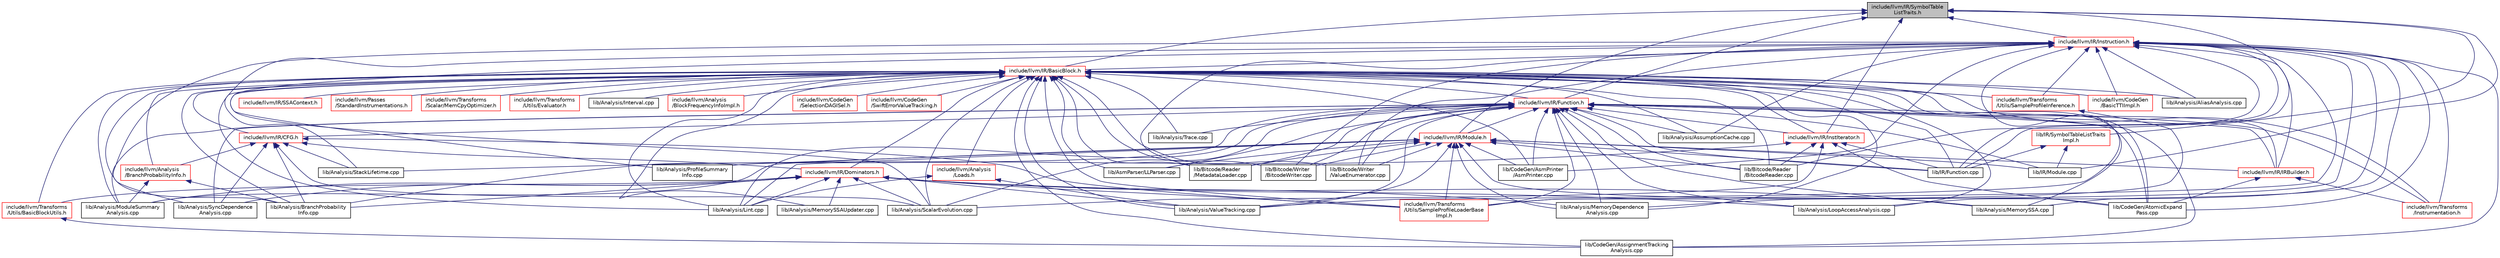 digraph "include/llvm/IR/SymbolTableListTraits.h"
{
 // LATEX_PDF_SIZE
  bgcolor="transparent";
  edge [fontname="Helvetica",fontsize="10",labelfontname="Helvetica",labelfontsize="10"];
  node [fontname="Helvetica",fontsize="10",shape=record];
  Node1 [label="include/llvm/IR/SymbolTable\lListTraits.h",height=0.2,width=0.4,color="black", fillcolor="grey75", style="filled", fontcolor="black",tooltip=" "];
  Node1 -> Node2 [dir="back",color="midnightblue",fontsize="10",style="solid",fontname="Helvetica"];
  Node2 [label="include/llvm/IR/BasicBlock.h",height=0.2,width=0.4,color="red",URL="$BasicBlock_8h.html",tooltip=" "];
  Node2 -> Node3 [dir="back",color="midnightblue",fontsize="10",style="solid",fontname="Helvetica"];
  Node3 [label="include/llvm/Analysis\l/BlockFrequencyInfoImpl.h",height=0.2,width=0.4,color="red",URL="$BlockFrequencyInfoImpl_8h.html",tooltip=" "];
  Node2 -> Node12 [dir="back",color="midnightblue",fontsize="10",style="solid",fontname="Helvetica"];
  Node12 [label="include/llvm/Analysis\l/BranchProbabilityInfo.h",height=0.2,width=0.4,color="red",URL="$BranchProbabilityInfo_8h.html",tooltip=" "];
  Node12 -> Node45 [dir="back",color="midnightblue",fontsize="10",style="solid",fontname="Helvetica"];
  Node45 [label="lib/Analysis/BranchProbability\lInfo.cpp",height=0.2,width=0.4,color="black",URL="$BranchProbabilityInfo_8cpp.html",tooltip=" "];
  Node12 -> Node46 [dir="back",color="midnightblue",fontsize="10",style="solid",fontname="Helvetica"];
  Node46 [label="lib/Analysis/ModuleSummary\lAnalysis.cpp",height=0.2,width=0.4,color="black",URL="$ModuleSummaryAnalysis_8cpp.html",tooltip=" "];
  Node2 -> Node71 [dir="back",color="midnightblue",fontsize="10",style="solid",fontname="Helvetica"];
  Node71 [label="include/llvm/Analysis\l/Loads.h",height=0.2,width=0.4,color="red",URL="$Loads_8h.html",tooltip=" "];
  Node71 -> Node72 [dir="back",color="midnightblue",fontsize="10",style="solid",fontname="Helvetica"];
  Node72 [label="lib/Analysis/Lint.cpp",height=0.2,width=0.4,color="black",URL="$Lint_8cpp.html",tooltip=" "];
  Node71 -> Node75 [dir="back",color="midnightblue",fontsize="10",style="solid",fontname="Helvetica"];
  Node75 [label="lib/Analysis/ValueTracking.cpp",height=0.2,width=0.4,color="black",URL="$ValueTracking_8cpp.html",tooltip=" "];
  Node2 -> Node91 [dir="back",color="midnightblue",fontsize="10",style="solid",fontname="Helvetica"];
  Node91 [label="include/llvm/CodeGen\l/BasicTTIImpl.h",height=0.2,width=0.4,color="red",URL="$BasicTTIImpl_8h.html",tooltip=" "];
  Node2 -> Node149 [dir="back",color="midnightblue",fontsize="10",style="solid",fontname="Helvetica"];
  Node149 [label="include/llvm/CodeGen\l/SelectionDAGISel.h",height=0.2,width=0.4,color="red",URL="$SelectionDAGISel_8h.html",tooltip=" "];
  Node2 -> Node198 [dir="back",color="midnightblue",fontsize="10",style="solid",fontname="Helvetica"];
  Node198 [label="include/llvm/CodeGen\l/SwiftErrorValueTracking.h",height=0.2,width=0.4,color="red",URL="$SwiftErrorValueTracking_8h.html",tooltip=" "];
  Node2 -> Node201 [dir="back",color="midnightblue",fontsize="10",style="solid",fontname="Helvetica"];
  Node201 [label="include/llvm/IR/CFG.h",height=0.2,width=0.4,color="red",URL="$IR_2CFG_8h.html",tooltip=" "];
  Node201 -> Node12 [dir="back",color="midnightblue",fontsize="10",style="solid",fontname="Helvetica"];
  Node201 -> Node428 [dir="back",color="midnightblue",fontsize="10",style="solid",fontname="Helvetica"];
  Node428 [label="include/llvm/IR/Dominators.h",height=0.2,width=0.4,color="red",URL="$Dominators_8h.html",tooltip=" "];
  Node428 -> Node482 [dir="back",color="midnightblue",fontsize="10",style="solid",fontname="Helvetica"];
  Node482 [label="include/llvm/Transforms\l/Utils/BasicBlockUtils.h",height=0.2,width=0.4,color="red",URL="$BasicBlockUtils_8h.html",tooltip=" "];
  Node482 -> Node483 [dir="back",color="midnightblue",fontsize="10",style="solid",fontname="Helvetica"];
  Node483 [label="lib/CodeGen/AssignmentTracking\lAnalysis.cpp",height=0.2,width=0.4,color="black",URL="$AssignmentTrackingAnalysis_8cpp.html",tooltip=" "];
  Node428 -> Node355 [dir="back",color="midnightblue",fontsize="10",style="solid",fontname="Helvetica"];
  Node355 [label="include/llvm/Transforms\l/Utils/SampleProfileLoaderBase\lImpl.h",height=0.2,width=0.4,color="red",URL="$SampleProfileLoaderBaseImpl_8h.html",tooltip=" "];
  Node428 -> Node45 [dir="back",color="midnightblue",fontsize="10",style="solid",fontname="Helvetica"];
  Node428 -> Node72 [dir="back",color="midnightblue",fontsize="10",style="solid",fontname="Helvetica"];
  Node428 -> Node222 [dir="back",color="midnightblue",fontsize="10",style="solid",fontname="Helvetica"];
  Node222 [label="lib/Analysis/LoopAccessAnalysis.cpp",height=0.2,width=0.4,color="black",URL="$LoopAccessAnalysis_8cpp.html",tooltip=" "];
  Node428 -> Node570 [dir="back",color="midnightblue",fontsize="10",style="solid",fontname="Helvetica"];
  Node570 [label="lib/Analysis/MemoryDependence\lAnalysis.cpp",height=0.2,width=0.4,color="black",URL="$MemoryDependenceAnalysis_8cpp.html",tooltip=" "];
  Node428 -> Node25 [dir="back",color="midnightblue",fontsize="10",style="solid",fontname="Helvetica"];
  Node25 [label="lib/Analysis/MemorySSA.cpp",height=0.2,width=0.4,color="black",URL="$MemorySSA_8cpp.html",tooltip=" "];
  Node428 -> Node223 [dir="back",color="midnightblue",fontsize="10",style="solid",fontname="Helvetica"];
  Node223 [label="lib/Analysis/MemorySSAUpdater.cpp",height=0.2,width=0.4,color="black",URL="$MemorySSAUpdater_8cpp.html",tooltip=" "];
  Node428 -> Node46 [dir="back",color="midnightblue",fontsize="10",style="solid",fontname="Helvetica"];
  Node428 -> Node371 [dir="back",color="midnightblue",fontsize="10",style="solid",fontname="Helvetica"];
  Node371 [label="lib/Analysis/ScalarEvolution.cpp",height=0.2,width=0.4,color="black",URL="$ScalarEvolution_8cpp.html",tooltip=" "];
  Node428 -> Node373 [dir="back",color="midnightblue",fontsize="10",style="solid",fontname="Helvetica"];
  Node373 [label="lib/Analysis/SyncDependence\lAnalysis.cpp",height=0.2,width=0.4,color="black",URL="$SyncDependenceAnalysis_8cpp.html",tooltip=" "];
  Node428 -> Node75 [dir="back",color="midnightblue",fontsize="10",style="solid",fontname="Helvetica"];
  Node201 -> Node355 [dir="back",color="midnightblue",fontsize="10",style="solid",fontname="Helvetica"];
  Node201 -> Node45 [dir="back",color="midnightblue",fontsize="10",style="solid",fontname="Helvetica"];
  Node201 -> Node371 [dir="back",color="midnightblue",fontsize="10",style="solid",fontname="Helvetica"];
  Node201 -> Node1401 [dir="back",color="midnightblue",fontsize="10",style="solid",fontname="Helvetica"];
  Node1401 [label="lib/Analysis/StackLifetime.cpp",height=0.2,width=0.4,color="black",URL="$StackLifetime_8cpp.html",tooltip=" "];
  Node201 -> Node373 [dir="back",color="midnightblue",fontsize="10",style="solid",fontname="Helvetica"];
  Node2 -> Node428 [dir="back",color="midnightblue",fontsize="10",style="solid",fontname="Helvetica"];
  Node2 -> Node1566 [dir="back",color="midnightblue",fontsize="10",style="solid",fontname="Helvetica"];
  Node1566 [label="include/llvm/IR/Function.h",height=0.2,width=0.4,color="red",URL="$Function_8h.html",tooltip=" "];
  Node1566 -> Node201 [dir="back",color="midnightblue",fontsize="10",style="solid",fontname="Helvetica"];
  Node1566 -> Node1584 [dir="back",color="midnightblue",fontsize="10",style="solid",fontname="Helvetica"];
  Node1584 [label="include/llvm/IR/InstIterator.h",height=0.2,width=0.4,color="red",URL="$InstIterator_8h.html",tooltip=" "];
  Node1584 -> Node371 [dir="back",color="midnightblue",fontsize="10",style="solid",fontname="Helvetica"];
  Node1584 -> Node1401 [dir="back",color="midnightblue",fontsize="10",style="solid",fontname="Helvetica"];
  Node1584 -> Node1348 [dir="back",color="midnightblue",fontsize="10",style="solid",fontname="Helvetica"];
  Node1348 [label="lib/Bitcode/Reader\l/BitcodeReader.cpp",height=0.2,width=0.4,color="black",URL="$BitcodeReader_8cpp.html",tooltip=" "];
  Node1584 -> Node758 [dir="back",color="midnightblue",fontsize="10",style="solid",fontname="Helvetica"];
  Node758 [label="lib/CodeGen/AtomicExpand\lPass.cpp",height=0.2,width=0.4,color="black",URL="$AtomicExpandPass_8cpp.html",tooltip=" "];
  Node1584 -> Node1410 [dir="back",color="midnightblue",fontsize="10",style="solid",fontname="Helvetica"];
  Node1410 [label="lib/IR/Function.cpp",height=0.2,width=0.4,color="black",URL="$Function_8cpp.html",tooltip=" "];
  Node1566 -> Node1447 [dir="back",color="midnightblue",fontsize="10",style="solid",fontname="Helvetica"];
  Node1447 [label="include/llvm/IR/IRBuilder.h",height=0.2,width=0.4,color="red",URL="$IRBuilder_8h.html",tooltip=" "];
  Node1447 -> Node1451 [dir="back",color="midnightblue",fontsize="10",style="solid",fontname="Helvetica"];
  Node1451 [label="include/llvm/Transforms\l/Instrumentation.h",height=0.2,width=0.4,color="red",URL="$Instrumentation_8h.html",tooltip=" "];
  Node1447 -> Node758 [dir="back",color="midnightblue",fontsize="10",style="solid",fontname="Helvetica"];
  Node1566 -> Node1817 [dir="back",color="midnightblue",fontsize="10",style="solid",fontname="Helvetica"];
  Node1817 [label="include/llvm/IR/Module.h",height=0.2,width=0.4,color="red",URL="$Module_8h.html",tooltip=" "];
  Node1817 -> Node1447 [dir="back",color="midnightblue",fontsize="10",style="solid",fontname="Helvetica"];
  Node1817 -> Node355 [dir="back",color="midnightblue",fontsize="10",style="solid",fontname="Helvetica"];
  Node1817 -> Node72 [dir="back",color="midnightblue",fontsize="10",style="solid",fontname="Helvetica"];
  Node1817 -> Node570 [dir="back",color="midnightblue",fontsize="10",style="solid",fontname="Helvetica"];
  Node1817 -> Node46 [dir="back",color="midnightblue",fontsize="10",style="solid",fontname="Helvetica"];
  Node1817 -> Node1511 [dir="back",color="midnightblue",fontsize="10",style="solid",fontname="Helvetica"];
  Node1511 [label="lib/Analysis/ProfileSummary\lInfo.cpp",height=0.2,width=0.4,color="black",URL="$ProfileSummaryInfo_8cpp.html",tooltip=" "];
  Node1817 -> Node75 [dir="back",color="midnightblue",fontsize="10",style="solid",fontname="Helvetica"];
  Node1817 -> Node647 [dir="back",color="midnightblue",fontsize="10",style="solid",fontname="Helvetica"];
  Node647 [label="lib/AsmParser/LLParser.cpp",height=0.2,width=0.4,color="black",URL="$LLParser_8cpp.html",tooltip=" "];
  Node1817 -> Node1348 [dir="back",color="midnightblue",fontsize="10",style="solid",fontname="Helvetica"];
  Node1817 -> Node1402 [dir="back",color="midnightblue",fontsize="10",style="solid",fontname="Helvetica"];
  Node1402 [label="lib/Bitcode/Reader\l/MetadataLoader.cpp",height=0.2,width=0.4,color="black",URL="$MetadataLoader_8cpp.html",tooltip=" "];
  Node1817 -> Node1513 [dir="back",color="midnightblue",fontsize="10",style="solid",fontname="Helvetica"];
  Node1513 [label="lib/Bitcode/Writer\l/BitcodeWriter.cpp",height=0.2,width=0.4,color="black",URL="$BitcodeWriter_8cpp.html",tooltip=" "];
  Node1817 -> Node1514 [dir="back",color="midnightblue",fontsize="10",style="solid",fontname="Helvetica"];
  Node1514 [label="lib/Bitcode/Writer\l/ValueEnumerator.cpp",height=0.2,width=0.4,color="black",URL="$ValueEnumerator_8cpp.html",tooltip=" "];
  Node1817 -> Node269 [dir="back",color="midnightblue",fontsize="10",style="solid",fontname="Helvetica"];
  Node269 [label="lib/CodeGen/AsmPrinter\l/AsmPrinter.cpp",height=0.2,width=0.4,color="black",URL="$AsmPrinter_8cpp.html",tooltip=" "];
  Node1817 -> Node758 [dir="back",color="midnightblue",fontsize="10",style="solid",fontname="Helvetica"];
  Node1817 -> Node1410 [dir="back",color="midnightblue",fontsize="10",style="solid",fontname="Helvetica"];
  Node1817 -> Node1785 [dir="back",color="midnightblue",fontsize="10",style="solid",fontname="Helvetica"];
  Node1785 [label="lib/IR/Module.cpp",height=0.2,width=0.4,color="black",URL="$Module_8cpp.html",tooltip=" "];
  Node1566 -> Node1451 [dir="back",color="midnightblue",fontsize="10",style="solid",fontname="Helvetica"];
  Node1566 -> Node355 [dir="back",color="midnightblue",fontsize="10",style="solid",fontname="Helvetica"];
  Node1566 -> Node1343 [dir="back",color="midnightblue",fontsize="10",style="solid",fontname="Helvetica"];
  Node1343 [label="lib/Analysis/AssumptionCache.cpp",height=0.2,width=0.4,color="black",URL="$AssumptionCache_8cpp.html",tooltip=" "];
  Node1566 -> Node45 [dir="back",color="midnightblue",fontsize="10",style="solid",fontname="Helvetica"];
  Node1566 -> Node72 [dir="back",color="midnightblue",fontsize="10",style="solid",fontname="Helvetica"];
  Node1566 -> Node222 [dir="back",color="midnightblue",fontsize="10",style="solid",fontname="Helvetica"];
  Node1566 -> Node570 [dir="back",color="midnightblue",fontsize="10",style="solid",fontname="Helvetica"];
  Node1566 -> Node25 [dir="back",color="midnightblue",fontsize="10",style="solid",fontname="Helvetica"];
  Node1566 -> Node46 [dir="back",color="midnightblue",fontsize="10",style="solid",fontname="Helvetica"];
  Node1566 -> Node371 [dir="back",color="midnightblue",fontsize="10",style="solid",fontname="Helvetica"];
  Node1566 -> Node373 [dir="back",color="midnightblue",fontsize="10",style="solid",fontname="Helvetica"];
  Node1566 -> Node2246 [dir="back",color="midnightblue",fontsize="10",style="solid",fontname="Helvetica"];
  Node2246 [label="lib/Analysis/Trace.cpp",height=0.2,width=0.4,color="black",URL="$Analysis_2Trace_8cpp.html",tooltip=" "];
  Node1566 -> Node75 [dir="back",color="midnightblue",fontsize="10",style="solid",fontname="Helvetica"];
  Node1566 -> Node647 [dir="back",color="midnightblue",fontsize="10",style="solid",fontname="Helvetica"];
  Node1566 -> Node1348 [dir="back",color="midnightblue",fontsize="10",style="solid",fontname="Helvetica"];
  Node1566 -> Node1402 [dir="back",color="midnightblue",fontsize="10",style="solid",fontname="Helvetica"];
  Node1566 -> Node1513 [dir="back",color="midnightblue",fontsize="10",style="solid",fontname="Helvetica"];
  Node1566 -> Node1514 [dir="back",color="midnightblue",fontsize="10",style="solid",fontname="Helvetica"];
  Node1566 -> Node269 [dir="back",color="midnightblue",fontsize="10",style="solid",fontname="Helvetica"];
  Node1566 -> Node483 [dir="back",color="midnightblue",fontsize="10",style="solid",fontname="Helvetica"];
  Node1566 -> Node758 [dir="back",color="midnightblue",fontsize="10",style="solid",fontname="Helvetica"];
  Node1566 -> Node1410 [dir="back",color="midnightblue",fontsize="10",style="solid",fontname="Helvetica"];
  Node1566 -> Node1785 [dir="back",color="midnightblue",fontsize="10",style="solid",fontname="Helvetica"];
  Node2 -> Node1584 [dir="back",color="midnightblue",fontsize="10",style="solid",fontname="Helvetica"];
  Node2 -> Node1447 [dir="back",color="midnightblue",fontsize="10",style="solid",fontname="Helvetica"];
  Node2 -> Node2263 [dir="back",color="midnightblue",fontsize="10",style="solid",fontname="Helvetica"];
  Node2263 [label="include/llvm/IR/SSAContext.h",height=0.2,width=0.4,color="red",URL="$SSAContext_8h.html",tooltip=" "];
  Node2 -> Node1620 [dir="back",color="midnightblue",fontsize="10",style="solid",fontname="Helvetica"];
  Node1620 [label="include/llvm/Passes\l/StandardInstrumentations.h",height=0.2,width=0.4,color="red",URL="$StandardInstrumentations_8h.html",tooltip=" "];
  Node2 -> Node1451 [dir="back",color="midnightblue",fontsize="10",style="solid",fontname="Helvetica"];
  Node2 -> Node2133 [dir="back",color="midnightblue",fontsize="10",style="solid",fontname="Helvetica"];
  Node2133 [label="include/llvm/Transforms\l/Scalar/MemCpyOptimizer.h",height=0.2,width=0.4,color="red",URL="$MemCpyOptimizer_8h.html",tooltip=" "];
  Node2 -> Node482 [dir="back",color="midnightblue",fontsize="10",style="solid",fontname="Helvetica"];
  Node2 -> Node2264 [dir="back",color="midnightblue",fontsize="10",style="solid",fontname="Helvetica"];
  Node2264 [label="include/llvm/Transforms\l/Utils/Evaluator.h",height=0.2,width=0.4,color="red",URL="$Evaluator_8h.html",tooltip=" "];
  Node2 -> Node1503 [dir="back",color="midnightblue",fontsize="10",style="solid",fontname="Helvetica"];
  Node1503 [label="include/llvm/Transforms\l/Utils/SampleProfileInference.h",height=0.2,width=0.4,color="red",URL="$SampleProfileInference_8h.html",tooltip=" "];
  Node1503 -> Node355 [dir="back",color="midnightblue",fontsize="10",style="solid",fontname="Helvetica"];
  Node2 -> Node355 [dir="back",color="midnightblue",fontsize="10",style="solid",fontname="Helvetica"];
  Node2 -> Node1505 [dir="back",color="midnightblue",fontsize="10",style="solid",fontname="Helvetica"];
  Node1505 [label="lib/Analysis/AliasAnalysis.cpp",height=0.2,width=0.4,color="black",URL="$AliasAnalysis_8cpp.html",tooltip=" "];
  Node2 -> Node1343 [dir="back",color="midnightblue",fontsize="10",style="solid",fontname="Helvetica"];
  Node2 -> Node45 [dir="back",color="midnightblue",fontsize="10",style="solid",fontname="Helvetica"];
  Node2 -> Node2265 [dir="back",color="midnightblue",fontsize="10",style="solid",fontname="Helvetica"];
  Node2265 [label="lib/Analysis/Interval.cpp",height=0.2,width=0.4,color="black",URL="$Interval_8cpp.html",tooltip=" "];
  Node2 -> Node72 [dir="back",color="midnightblue",fontsize="10",style="solid",fontname="Helvetica"];
  Node2 -> Node222 [dir="back",color="midnightblue",fontsize="10",style="solid",fontname="Helvetica"];
  Node2 -> Node570 [dir="back",color="midnightblue",fontsize="10",style="solid",fontname="Helvetica"];
  Node2 -> Node25 [dir="back",color="midnightblue",fontsize="10",style="solid",fontname="Helvetica"];
  Node2 -> Node223 [dir="back",color="midnightblue",fontsize="10",style="solid",fontname="Helvetica"];
  Node2 -> Node46 [dir="back",color="midnightblue",fontsize="10",style="solid",fontname="Helvetica"];
  Node2 -> Node1511 [dir="back",color="midnightblue",fontsize="10",style="solid",fontname="Helvetica"];
  Node2 -> Node371 [dir="back",color="midnightblue",fontsize="10",style="solid",fontname="Helvetica"];
  Node2 -> Node1401 [dir="back",color="midnightblue",fontsize="10",style="solid",fontname="Helvetica"];
  Node2 -> Node373 [dir="back",color="midnightblue",fontsize="10",style="solid",fontname="Helvetica"];
  Node2 -> Node2246 [dir="back",color="midnightblue",fontsize="10",style="solid",fontname="Helvetica"];
  Node2 -> Node75 [dir="back",color="midnightblue",fontsize="10",style="solid",fontname="Helvetica"];
  Node2 -> Node647 [dir="back",color="midnightblue",fontsize="10",style="solid",fontname="Helvetica"];
  Node2 -> Node1348 [dir="back",color="midnightblue",fontsize="10",style="solid",fontname="Helvetica"];
  Node2 -> Node1402 [dir="back",color="midnightblue",fontsize="10",style="solid",fontname="Helvetica"];
  Node2 -> Node1513 [dir="back",color="midnightblue",fontsize="10",style="solid",fontname="Helvetica"];
  Node2 -> Node1514 [dir="back",color="midnightblue",fontsize="10",style="solid",fontname="Helvetica"];
  Node2 -> Node269 [dir="back",color="midnightblue",fontsize="10",style="solid",fontname="Helvetica"];
  Node2 -> Node483 [dir="back",color="midnightblue",fontsize="10",style="solid",fontname="Helvetica"];
  Node2 -> Node758 [dir="back",color="midnightblue",fontsize="10",style="solid",fontname="Helvetica"];
  Node2 -> Node1410 [dir="back",color="midnightblue",fontsize="10",style="solid",fontname="Helvetica"];
  Node1 -> Node1566 [dir="back",color="midnightblue",fontsize="10",style="solid",fontname="Helvetica"];
  Node1 -> Node1584 [dir="back",color="midnightblue",fontsize="10",style="solid",fontname="Helvetica"];
  Node1 -> Node2266 [dir="back",color="midnightblue",fontsize="10",style="solid",fontname="Helvetica"];
  Node2266 [label="include/llvm/IR/Instruction.h",height=0.2,width=0.4,color="red",URL="$IR_2Instruction_8h.html",tooltip=" "];
  Node2266 -> Node91 [dir="back",color="midnightblue",fontsize="10",style="solid",fontname="Helvetica"];
  Node2266 -> Node2 [dir="back",color="midnightblue",fontsize="10",style="solid",fontname="Helvetica"];
  Node2266 -> Node1447 [dir="back",color="midnightblue",fontsize="10",style="solid",fontname="Helvetica"];
  Node2266 -> Node1451 [dir="back",color="midnightblue",fontsize="10",style="solid",fontname="Helvetica"];
  Node2266 -> Node1503 [dir="back",color="midnightblue",fontsize="10",style="solid",fontname="Helvetica"];
  Node2266 -> Node355 [dir="back",color="midnightblue",fontsize="10",style="solid",fontname="Helvetica"];
  Node2266 -> Node1505 [dir="back",color="midnightblue",fontsize="10",style="solid",fontname="Helvetica"];
  Node2266 -> Node1343 [dir="back",color="midnightblue",fontsize="10",style="solid",fontname="Helvetica"];
  Node2266 -> Node45 [dir="back",color="midnightblue",fontsize="10",style="solid",fontname="Helvetica"];
  Node2266 -> Node72 [dir="back",color="midnightblue",fontsize="10",style="solid",fontname="Helvetica"];
  Node2266 -> Node222 [dir="back",color="midnightblue",fontsize="10",style="solid",fontname="Helvetica"];
  Node2266 -> Node570 [dir="back",color="midnightblue",fontsize="10",style="solid",fontname="Helvetica"];
  Node2266 -> Node25 [dir="back",color="midnightblue",fontsize="10",style="solid",fontname="Helvetica"];
  Node2266 -> Node371 [dir="back",color="midnightblue",fontsize="10",style="solid",fontname="Helvetica"];
  Node2266 -> Node75 [dir="back",color="midnightblue",fontsize="10",style="solid",fontname="Helvetica"];
  Node2266 -> Node1348 [dir="back",color="midnightblue",fontsize="10",style="solid",fontname="Helvetica"];
  Node2266 -> Node1402 [dir="back",color="midnightblue",fontsize="10",style="solid",fontname="Helvetica"];
  Node2266 -> Node1513 [dir="back",color="midnightblue",fontsize="10",style="solid",fontname="Helvetica"];
  Node2266 -> Node1514 [dir="back",color="midnightblue",fontsize="10",style="solid",fontname="Helvetica"];
  Node2266 -> Node269 [dir="back",color="midnightblue",fontsize="10",style="solid",fontname="Helvetica"];
  Node2266 -> Node483 [dir="back",color="midnightblue",fontsize="10",style="solid",fontname="Helvetica"];
  Node2266 -> Node758 [dir="back",color="midnightblue",fontsize="10",style="solid",fontname="Helvetica"];
  Node2266 -> Node1410 [dir="back",color="midnightblue",fontsize="10",style="solid",fontname="Helvetica"];
  Node1 -> Node1817 [dir="back",color="midnightblue",fontsize="10",style="solid",fontname="Helvetica"];
  Node1 -> Node2274 [dir="back",color="midnightblue",fontsize="10",style="solid",fontname="Helvetica"];
  Node2274 [label="lib/IR/SymbolTableListTraits\lImpl.h",height=0.2,width=0.4,color="red",URL="$SymbolTableListTraitsImpl_8h.html",tooltip=" "];
  Node2274 -> Node1410 [dir="back",color="midnightblue",fontsize="10",style="solid",fontname="Helvetica"];
  Node2274 -> Node1785 [dir="back",color="midnightblue",fontsize="10",style="solid",fontname="Helvetica"];
  Node1 -> Node1410 [dir="back",color="midnightblue",fontsize="10",style="solid",fontname="Helvetica"];
  Node1 -> Node1785 [dir="back",color="midnightblue",fontsize="10",style="solid",fontname="Helvetica"];
}
